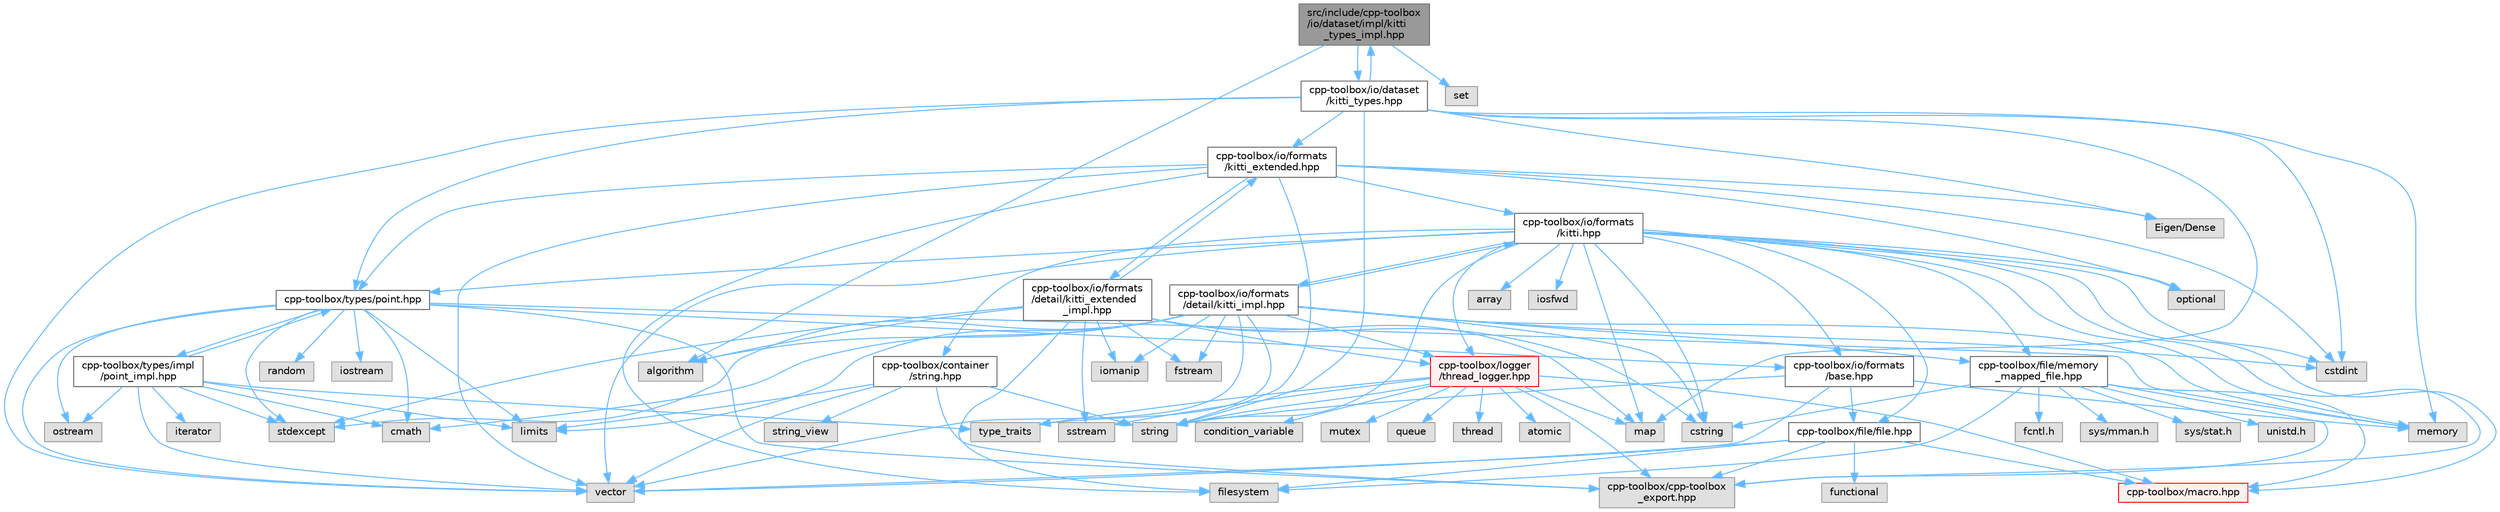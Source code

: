 digraph "src/include/cpp-toolbox/io/dataset/impl/kitti_types_impl.hpp"
{
 // LATEX_PDF_SIZE
  bgcolor="transparent";
  edge [fontname=Helvetica,fontsize=10,labelfontname=Helvetica,labelfontsize=10];
  node [fontname=Helvetica,fontsize=10,shape=box,height=0.2,width=0.4];
  Node1 [id="Node000001",label="src/include/cpp-toolbox\l/io/dataset/impl/kitti\l_types_impl.hpp",height=0.2,width=0.4,color="gray40", fillcolor="grey60", style="filled", fontcolor="black",tooltip=" "];
  Node1 -> Node2 [id="edge1_Node000001_Node000002",color="steelblue1",style="solid",tooltip=" "];
  Node2 [id="Node000002",label="cpp-toolbox/io/dataset\l/kitti_types.hpp",height=0.2,width=0.4,color="grey40", fillcolor="white", style="filled",URL="$kitti__types_8hpp.html",tooltip=" "];
  Node2 -> Node3 [id="edge2_Node000002_Node000003",color="steelblue1",style="solid",tooltip=" "];
  Node3 [id="Node000003",label="cpp-toolbox/types/point.hpp",height=0.2,width=0.4,color="grey40", fillcolor="white", style="filled",URL="$point_8hpp.html",tooltip=" "];
  Node3 -> Node4 [id="edge3_Node000003_Node000004",color="steelblue1",style="solid",tooltip=" "];
  Node4 [id="Node000004",label="cmath",height=0.2,width=0.4,color="grey60", fillcolor="#E0E0E0", style="filled",tooltip=" "];
  Node3 -> Node5 [id="edge4_Node000003_Node000005",color="steelblue1",style="solid",tooltip=" "];
  Node5 [id="Node000005",label="iostream",height=0.2,width=0.4,color="grey60", fillcolor="#E0E0E0", style="filled",tooltip=" "];
  Node3 -> Node6 [id="edge5_Node000003_Node000006",color="steelblue1",style="solid",tooltip=" "];
  Node6 [id="Node000006",label="limits",height=0.2,width=0.4,color="grey60", fillcolor="#E0E0E0", style="filled",tooltip=" "];
  Node3 -> Node7 [id="edge6_Node000003_Node000007",color="steelblue1",style="solid",tooltip=" "];
  Node7 [id="Node000007",label="memory",height=0.2,width=0.4,color="grey60", fillcolor="#E0E0E0", style="filled",tooltip=" "];
  Node3 -> Node8 [id="edge7_Node000003_Node000008",color="steelblue1",style="solid",tooltip=" "];
  Node8 [id="Node000008",label="ostream",height=0.2,width=0.4,color="grey60", fillcolor="#E0E0E0", style="filled",tooltip=" "];
  Node3 -> Node9 [id="edge8_Node000003_Node000009",color="steelblue1",style="solid",tooltip=" "];
  Node9 [id="Node000009",label="random",height=0.2,width=0.4,color="grey60", fillcolor="#E0E0E0", style="filled",tooltip=" "];
  Node3 -> Node10 [id="edge9_Node000003_Node000010",color="steelblue1",style="solid",tooltip=" "];
  Node10 [id="Node000010",label="stdexcept",height=0.2,width=0.4,color="grey60", fillcolor="#E0E0E0", style="filled",tooltip=" "];
  Node3 -> Node11 [id="edge10_Node000003_Node000011",color="steelblue1",style="solid",tooltip=" "];
  Node11 [id="Node000011",label="vector",height=0.2,width=0.4,color="grey60", fillcolor="#E0E0E0", style="filled",tooltip=" "];
  Node3 -> Node12 [id="edge11_Node000003_Node000012",color="steelblue1",style="solid",tooltip=" "];
  Node12 [id="Node000012",label="cpp-toolbox/cpp-toolbox\l_export.hpp",height=0.2,width=0.4,color="grey60", fillcolor="#E0E0E0", style="filled",tooltip=" "];
  Node3 -> Node13 [id="edge12_Node000003_Node000013",color="steelblue1",style="solid",tooltip=" "];
  Node13 [id="Node000013",label="cpp-toolbox/io/formats\l/base.hpp",height=0.2,width=0.4,color="grey40", fillcolor="white", style="filled",URL="$io_2formats_2base_8hpp.html",tooltip=" "];
  Node13 -> Node7 [id="edge13_Node000013_Node000007",color="steelblue1",style="solid",tooltip=" "];
  Node13 -> Node14 [id="edge14_Node000013_Node000014",color="steelblue1",style="solid",tooltip=" "];
  Node14 [id="Node000014",label="string",height=0.2,width=0.4,color="grey60", fillcolor="#E0E0E0", style="filled",tooltip=" "];
  Node13 -> Node11 [id="edge15_Node000013_Node000011",color="steelblue1",style="solid",tooltip=" "];
  Node13 -> Node15 [id="edge16_Node000013_Node000015",color="steelblue1",style="solid",tooltip=" "];
  Node15 [id="Node000015",label="cpp-toolbox/file/file.hpp",height=0.2,width=0.4,color="grey40", fillcolor="white", style="filled",URL="$file_8hpp.html",tooltip=" "];
  Node15 -> Node16 [id="edge17_Node000015_Node000016",color="steelblue1",style="solid",tooltip=" "];
  Node16 [id="Node000016",label="filesystem",height=0.2,width=0.4,color="grey60", fillcolor="#E0E0E0", style="filled",tooltip=" "];
  Node15 -> Node17 [id="edge18_Node000015_Node000017",color="steelblue1",style="solid",tooltip=" "];
  Node17 [id="Node000017",label="functional",height=0.2,width=0.4,color="grey60", fillcolor="#E0E0E0", style="filled",tooltip=" "];
  Node15 -> Node11 [id="edge19_Node000015_Node000011",color="steelblue1",style="solid",tooltip=" "];
  Node15 -> Node12 [id="edge20_Node000015_Node000012",color="steelblue1",style="solid",tooltip=" "];
  Node15 -> Node18 [id="edge21_Node000015_Node000018",color="steelblue1",style="solid",tooltip=" "];
  Node18 [id="Node000018",label="cpp-toolbox/macro.hpp",height=0.2,width=0.4,color="red", fillcolor="#FFF0F0", style="filled",URL="$macro_8hpp.html",tooltip="通用的编译器、平台、架构检测和实用宏定义 / Common macros for compiler, platform, architecture detection and utility macro..."];
  Node3 -> Node23 [id="edge22_Node000003_Node000023",color="steelblue1",style="solid",tooltip=" "];
  Node23 [id="Node000023",label="cpp-toolbox/types/impl\l/point_impl.hpp",height=0.2,width=0.4,color="grey40", fillcolor="white", style="filled",URL="$point__impl_8hpp.html",tooltip=" "];
  Node23 -> Node4 [id="edge23_Node000023_Node000004",color="steelblue1",style="solid",tooltip=" "];
  Node23 -> Node24 [id="edge24_Node000023_Node000024",color="steelblue1",style="solid",tooltip=" "];
  Node24 [id="Node000024",label="iterator",height=0.2,width=0.4,color="grey60", fillcolor="#E0E0E0", style="filled",tooltip=" "];
  Node23 -> Node6 [id="edge25_Node000023_Node000006",color="steelblue1",style="solid",tooltip=" "];
  Node23 -> Node8 [id="edge26_Node000023_Node000008",color="steelblue1",style="solid",tooltip=" "];
  Node23 -> Node10 [id="edge27_Node000023_Node000010",color="steelblue1",style="solid",tooltip=" "];
  Node23 -> Node25 [id="edge28_Node000023_Node000025",color="steelblue1",style="solid",tooltip=" "];
  Node25 [id="Node000025",label="type_traits",height=0.2,width=0.4,color="grey60", fillcolor="#E0E0E0", style="filled",tooltip=" "];
  Node23 -> Node11 [id="edge29_Node000023_Node000011",color="steelblue1",style="solid",tooltip=" "];
  Node23 -> Node3 [id="edge30_Node000023_Node000003",color="steelblue1",style="solid",tooltip=" "];
  Node2 -> Node26 [id="edge31_Node000002_Node000026",color="steelblue1",style="solid",tooltip=" "];
  Node26 [id="Node000026",label="cpp-toolbox/io/formats\l/kitti_extended.hpp",height=0.2,width=0.4,color="grey40", fillcolor="white", style="filled",URL="$kitti__extended_8hpp.html",tooltip=" "];
  Node26 -> Node27 [id="edge32_Node000026_Node000027",color="steelblue1",style="solid",tooltip=" "];
  Node27 [id="Node000027",label="cpp-toolbox/io/formats\l/kitti.hpp",height=0.2,width=0.4,color="grey40", fillcolor="white", style="filled",URL="$kitti_8hpp.html",tooltip=" "];
  Node27 -> Node28 [id="edge33_Node000027_Node000028",color="steelblue1",style="solid",tooltip=" "];
  Node28 [id="Node000028",label="array",height=0.2,width=0.4,color="grey60", fillcolor="#E0E0E0", style="filled",tooltip=" "];
  Node27 -> Node29 [id="edge34_Node000027_Node000029",color="steelblue1",style="solid",tooltip=" "];
  Node29 [id="Node000029",label="cstdint",height=0.2,width=0.4,color="grey60", fillcolor="#E0E0E0", style="filled",tooltip=" "];
  Node27 -> Node30 [id="edge35_Node000027_Node000030",color="steelblue1",style="solid",tooltip=" "];
  Node30 [id="Node000030",label="cstring",height=0.2,width=0.4,color="grey60", fillcolor="#E0E0E0", style="filled",tooltip=" "];
  Node27 -> Node31 [id="edge36_Node000027_Node000031",color="steelblue1",style="solid",tooltip=" "];
  Node31 [id="Node000031",label="iosfwd",height=0.2,width=0.4,color="grey60", fillcolor="#E0E0E0", style="filled",tooltip=" "];
  Node27 -> Node32 [id="edge37_Node000027_Node000032",color="steelblue1",style="solid",tooltip=" "];
  Node32 [id="Node000032",label="map",height=0.2,width=0.4,color="grey60", fillcolor="#E0E0E0", style="filled",tooltip=" "];
  Node27 -> Node7 [id="edge38_Node000027_Node000007",color="steelblue1",style="solid",tooltip=" "];
  Node27 -> Node33 [id="edge39_Node000027_Node000033",color="steelblue1",style="solid",tooltip=" "];
  Node33 [id="Node000033",label="optional",height=0.2,width=0.4,color="grey60", fillcolor="#E0E0E0", style="filled",tooltip=" "];
  Node27 -> Node14 [id="edge40_Node000027_Node000014",color="steelblue1",style="solid",tooltip=" "];
  Node27 -> Node11 [id="edge41_Node000027_Node000011",color="steelblue1",style="solid",tooltip=" "];
  Node27 -> Node34 [id="edge42_Node000027_Node000034",color="steelblue1",style="solid",tooltip=" "];
  Node34 [id="Node000034",label="cpp-toolbox/container\l/string.hpp",height=0.2,width=0.4,color="grey40", fillcolor="white", style="filled",URL="$string_8hpp.html",tooltip=" "];
  Node34 -> Node6 [id="edge43_Node000034_Node000006",color="steelblue1",style="solid",tooltip=" "];
  Node34 -> Node14 [id="edge44_Node000034_Node000014",color="steelblue1",style="solid",tooltip=" "];
  Node34 -> Node35 [id="edge45_Node000034_Node000035",color="steelblue1",style="solid",tooltip=" "];
  Node35 [id="Node000035",label="string_view",height=0.2,width=0.4,color="grey60", fillcolor="#E0E0E0", style="filled",tooltip=" "];
  Node34 -> Node11 [id="edge46_Node000034_Node000011",color="steelblue1",style="solid",tooltip=" "];
  Node34 -> Node12 [id="edge47_Node000034_Node000012",color="steelblue1",style="solid",tooltip=" "];
  Node27 -> Node12 [id="edge48_Node000027_Node000012",color="steelblue1",style="solid",tooltip=" "];
  Node27 -> Node15 [id="edge49_Node000027_Node000015",color="steelblue1",style="solid",tooltip=" "];
  Node27 -> Node36 [id="edge50_Node000027_Node000036",color="steelblue1",style="solid",tooltip=" "];
  Node36 [id="Node000036",label="cpp-toolbox/file/memory\l_mapped_file.hpp",height=0.2,width=0.4,color="grey40", fillcolor="white", style="filled",URL="$memory__mapped__file_8hpp.html",tooltip=" "];
  Node36 -> Node30 [id="edge51_Node000036_Node000030",color="steelblue1",style="solid",tooltip=" "];
  Node36 -> Node16 [id="edge52_Node000036_Node000016",color="steelblue1",style="solid",tooltip=" "];
  Node36 -> Node12 [id="edge53_Node000036_Node000012",color="steelblue1",style="solid",tooltip=" "];
  Node36 -> Node18 [id="edge54_Node000036_Node000018",color="steelblue1",style="solid",tooltip=" "];
  Node36 -> Node37 [id="edge55_Node000036_Node000037",color="steelblue1",style="solid",tooltip=" "];
  Node37 [id="Node000037",label="fcntl.h",height=0.2,width=0.4,color="grey60", fillcolor="#E0E0E0", style="filled",tooltip=" "];
  Node36 -> Node38 [id="edge56_Node000036_Node000038",color="steelblue1",style="solid",tooltip=" "];
  Node38 [id="Node000038",label="sys/mman.h",height=0.2,width=0.4,color="grey60", fillcolor="#E0E0E0", style="filled",tooltip=" "];
  Node36 -> Node39 [id="edge57_Node000036_Node000039",color="steelblue1",style="solid",tooltip=" "];
  Node39 [id="Node000039",label="sys/stat.h",height=0.2,width=0.4,color="grey60", fillcolor="#E0E0E0", style="filled",tooltip=" "];
  Node36 -> Node40 [id="edge58_Node000036_Node000040",color="steelblue1",style="solid",tooltip=" "];
  Node40 [id="Node000040",label="unistd.h",height=0.2,width=0.4,color="grey60", fillcolor="#E0E0E0", style="filled",tooltip=" "];
  Node27 -> Node13 [id="edge59_Node000027_Node000013",color="steelblue1",style="solid",tooltip=" "];
  Node27 -> Node41 [id="edge60_Node000027_Node000041",color="steelblue1",style="solid",tooltip=" "];
  Node41 [id="Node000041",label="cpp-toolbox/logger\l/thread_logger.hpp",height=0.2,width=0.4,color="red", fillcolor="#FFF0F0", style="filled",URL="$thread__logger_8hpp.html",tooltip=" "];
  Node41 -> Node42 [id="edge61_Node000041_Node000042",color="steelblue1",style="solid",tooltip=" "];
  Node42 [id="Node000042",label="atomic",height=0.2,width=0.4,color="grey60", fillcolor="#E0E0E0", style="filled",tooltip=" "];
  Node41 -> Node43 [id="edge62_Node000041_Node000043",color="steelblue1",style="solid",tooltip=" "];
  Node43 [id="Node000043",label="condition_variable",height=0.2,width=0.4,color="grey60", fillcolor="#E0E0E0", style="filled",tooltip=" "];
  Node41 -> Node32 [id="edge63_Node000041_Node000032",color="steelblue1",style="solid",tooltip=" "];
  Node41 -> Node44 [id="edge64_Node000041_Node000044",color="steelblue1",style="solid",tooltip=" "];
  Node44 [id="Node000044",label="mutex",height=0.2,width=0.4,color="grey60", fillcolor="#E0E0E0", style="filled",tooltip=" "];
  Node41 -> Node45 [id="edge65_Node000041_Node000045",color="steelblue1",style="solid",tooltip=" "];
  Node45 [id="Node000045",label="queue",height=0.2,width=0.4,color="grey60", fillcolor="#E0E0E0", style="filled",tooltip=" "];
  Node41 -> Node46 [id="edge66_Node000041_Node000046",color="steelblue1",style="solid",tooltip=" "];
  Node46 [id="Node000046",label="sstream",height=0.2,width=0.4,color="grey60", fillcolor="#E0E0E0", style="filled",tooltip=" "];
  Node41 -> Node14 [id="edge67_Node000041_Node000014",color="steelblue1",style="solid",tooltip=" "];
  Node41 -> Node47 [id="edge68_Node000041_Node000047",color="steelblue1",style="solid",tooltip=" "];
  Node47 [id="Node000047",label="thread",height=0.2,width=0.4,color="grey60", fillcolor="#E0E0E0", style="filled",tooltip=" "];
  Node41 -> Node25 [id="edge69_Node000041_Node000025",color="steelblue1",style="solid",tooltip=" "];
  Node41 -> Node12 [id="edge70_Node000041_Node000012",color="steelblue1",style="solid",tooltip=" "];
  Node41 -> Node18 [id="edge71_Node000041_Node000018",color="steelblue1",style="solid",tooltip=" "];
  Node27 -> Node18 [id="edge72_Node000027_Node000018",color="steelblue1",style="solid",tooltip=" "];
  Node27 -> Node3 [id="edge73_Node000027_Node000003",color="steelblue1",style="solid",tooltip=" "];
  Node27 -> Node55 [id="edge74_Node000027_Node000055",color="steelblue1",style="solid",tooltip=" "];
  Node55 [id="Node000055",label="cpp-toolbox/io/formats\l/detail/kitti_impl.hpp",height=0.2,width=0.4,color="grey40", fillcolor="white", style="filled",URL="$kitti__impl_8hpp.html",tooltip="此文件包含 kitti_format_t 的模板实现/This file contains the template implementations for kitti_format_t"];
  Node55 -> Node27 [id="edge75_Node000055_Node000027",color="steelblue1",style="solid",tooltip=" "];
  Node55 -> Node56 [id="edge76_Node000055_Node000056",color="steelblue1",style="solid",tooltip=" "];
  Node56 [id="Node000056",label="algorithm",height=0.2,width=0.4,color="grey60", fillcolor="#E0E0E0", style="filled",tooltip=" "];
  Node55 -> Node4 [id="edge77_Node000055_Node000004",color="steelblue1",style="solid",tooltip=" "];
  Node55 -> Node29 [id="edge78_Node000055_Node000029",color="steelblue1",style="solid",tooltip=" "];
  Node55 -> Node30 [id="edge79_Node000055_Node000030",color="steelblue1",style="solid",tooltip=" "];
  Node55 -> Node57 [id="edge80_Node000055_Node000057",color="steelblue1",style="solid",tooltip=" "];
  Node57 [id="Node000057",label="fstream",height=0.2,width=0.4,color="grey60", fillcolor="#E0E0E0", style="filled",tooltip=" "];
  Node55 -> Node58 [id="edge81_Node000055_Node000058",color="steelblue1",style="solid",tooltip=" "];
  Node58 [id="Node000058",label="iomanip",height=0.2,width=0.4,color="grey60", fillcolor="#E0E0E0", style="filled",tooltip=" "];
  Node55 -> Node6 [id="edge82_Node000055_Node000006",color="steelblue1",style="solid",tooltip=" "];
  Node55 -> Node7 [id="edge83_Node000055_Node000007",color="steelblue1",style="solid",tooltip=" "];
  Node55 -> Node10 [id="edge84_Node000055_Node000010",color="steelblue1",style="solid",tooltip=" "];
  Node55 -> Node25 [id="edge85_Node000055_Node000025",color="steelblue1",style="solid",tooltip=" "];
  Node55 -> Node11 [id="edge86_Node000055_Node000011",color="steelblue1",style="solid",tooltip=" "];
  Node55 -> Node36 [id="edge87_Node000055_Node000036",color="steelblue1",style="solid",tooltip=" "];
  Node55 -> Node41 [id="edge88_Node000055_Node000041",color="steelblue1",style="solid",tooltip=" "];
  Node26 -> Node3 [id="edge89_Node000026_Node000003",color="steelblue1",style="solid",tooltip=" "];
  Node26 -> Node59 [id="edge90_Node000026_Node000059",color="steelblue1",style="solid",tooltip=" "];
  Node59 [id="Node000059",label="Eigen/Dense",height=0.2,width=0.4,color="grey60", fillcolor="#E0E0E0", style="filled",tooltip=" "];
  Node26 -> Node16 [id="edge91_Node000026_Node000016",color="steelblue1",style="solid",tooltip=" "];
  Node26 -> Node14 [id="edge92_Node000026_Node000014",color="steelblue1",style="solid",tooltip=" "];
  Node26 -> Node11 [id="edge93_Node000026_Node000011",color="steelblue1",style="solid",tooltip=" "];
  Node26 -> Node29 [id="edge94_Node000026_Node000029",color="steelblue1",style="solid",tooltip=" "];
  Node26 -> Node33 [id="edge95_Node000026_Node000033",color="steelblue1",style="solid",tooltip=" "];
  Node26 -> Node60 [id="edge96_Node000026_Node000060",color="steelblue1",style="solid",tooltip=" "];
  Node60 [id="Node000060",label="cpp-toolbox/io/formats\l/detail/kitti_extended\l_impl.hpp",height=0.2,width=0.4,color="grey40", fillcolor="white", style="filled",URL="$kitti__extended__impl_8hpp.html",tooltip=" "];
  Node60 -> Node26 [id="edge97_Node000060_Node000026",color="steelblue1",style="solid",tooltip=" "];
  Node60 -> Node41 [id="edge98_Node000060_Node000041",color="steelblue1",style="solid",tooltip=" "];
  Node60 -> Node57 [id="edge99_Node000060_Node000057",color="steelblue1",style="solid",tooltip=" "];
  Node60 -> Node46 [id="edge100_Node000060_Node000046",color="steelblue1",style="solid",tooltip=" "];
  Node60 -> Node56 [id="edge101_Node000060_Node000056",color="steelblue1",style="solid",tooltip=" "];
  Node60 -> Node16 [id="edge102_Node000060_Node000016",color="steelblue1",style="solid",tooltip=" "];
  Node60 -> Node58 [id="edge103_Node000060_Node000058",color="steelblue1",style="solid",tooltip=" "];
  Node60 -> Node30 [id="edge104_Node000060_Node000030",color="steelblue1",style="solid",tooltip=" "];
  Node60 -> Node10 [id="edge105_Node000060_Node000010",color="steelblue1",style="solid",tooltip=" "];
  Node60 -> Node32 [id="edge106_Node000060_Node000032",color="steelblue1",style="solid",tooltip=" "];
  Node2 -> Node59 [id="edge107_Node000002_Node000059",color="steelblue1",style="solid",tooltip=" "];
  Node2 -> Node7 [id="edge108_Node000002_Node000007",color="steelblue1",style="solid",tooltip=" "];
  Node2 -> Node14 [id="edge109_Node000002_Node000014",color="steelblue1",style="solid",tooltip=" "];
  Node2 -> Node11 [id="edge110_Node000002_Node000011",color="steelblue1",style="solid",tooltip=" "];
  Node2 -> Node29 [id="edge111_Node000002_Node000029",color="steelblue1",style="solid",tooltip=" "];
  Node2 -> Node32 [id="edge112_Node000002_Node000032",color="steelblue1",style="solid",tooltip=" "];
  Node2 -> Node1 [id="edge113_Node000002_Node000001",color="steelblue1",style="solid",tooltip=" "];
  Node1 -> Node56 [id="edge114_Node000001_Node000056",color="steelblue1",style="solid",tooltip=" "];
  Node1 -> Node61 [id="edge115_Node000001_Node000061",color="steelblue1",style="solid",tooltip=" "];
  Node61 [id="Node000061",label="set",height=0.2,width=0.4,color="grey60", fillcolor="#E0E0E0", style="filled",tooltip=" "];
}
